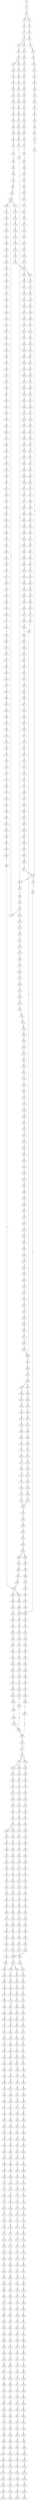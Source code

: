 strict digraph  {
	S0 -> S1 [ label = G ];
	S1 -> S2 [ label = C ];
	S2 -> S3 [ label = G ];
	S2 -> S4 [ label = T ];
	S3 -> S5 [ label = T ];
	S4 -> S6 [ label = T ];
	S5 -> S7 [ label = C ];
	S6 -> S8 [ label = C ];
	S7 -> S9 [ label = G ];
	S8 -> S10 [ label = G ];
	S9 -> S11 [ label = A ];
	S9 -> S12 [ label = T ];
	S10 -> S13 [ label = A ];
	S11 -> S14 [ label = A ];
	S12 -> S15 [ label = G ];
	S13 -> S16 [ label = A ];
	S14 -> S17 [ label = C ];
	S15 -> S18 [ label = C ];
	S16 -> S19 [ label = C ];
	S17 -> S20 [ label = C ];
	S17 -> S21 [ label = A ];
	S18 -> S22 [ label = A ];
	S19 -> S23 [ label = A ];
	S20 -> S24 [ label = T ];
	S21 -> S25 [ label = C ];
	S22 -> S26 [ label = T ];
	S23 -> S27 [ label = C ];
	S24 -> S28 [ label = T ];
	S25 -> S29 [ label = C ];
	S26 -> S30 [ label = C ];
	S27 -> S31 [ label = G ];
	S28 -> S32 [ label = C ];
	S29 -> S33 [ label = C ];
	S30 -> S34 [ label = C ];
	S31 -> S35 [ label = C ];
	S32 -> S36 [ label = G ];
	S33 -> S37 [ label = G ];
	S34 -> S38 [ label = G ];
	S35 -> S39 [ label = G ];
	S36 -> S40 [ label = T ];
	S37 -> S41 [ label = T ];
	S38 -> S42 [ label = C ];
	S39 -> S43 [ label = C ];
	S40 -> S44 [ label = A ];
	S41 -> S45 [ label = A ];
	S42 -> S46 [ label = A ];
	S43 -> S47 [ label = A ];
	S44 -> S48 [ label = C ];
	S45 -> S49 [ label = C ];
	S46 -> S50 [ label = C ];
	S47 -> S51 [ label = C ];
	S48 -> S52 [ label = T ];
	S49 -> S53 [ label = G ];
	S50 -> S54 [ label = G ];
	S51 -> S55 [ label = G ];
	S52 -> S56 [ label = T ];
	S53 -> S57 [ label = T ];
	S54 -> S58 [ label = T ];
	S55 -> S59 [ label = T ];
	S56 -> S60 [ label = C ];
	S57 -> S61 [ label = C ];
	S58 -> S62 [ label = C ];
	S59 -> S63 [ label = C ];
	S60 -> S64 [ label = A ];
	S61 -> S65 [ label = C ];
	S62 -> S66 [ label = G ];
	S63 -> S67 [ label = C ];
	S64 -> S68 [ label = A ];
	S65 -> S69 [ label = A ];
	S66 -> S70 [ label = A ];
	S67 -> S71 [ label = A ];
	S68 -> S72 [ label = G ];
	S69 -> S73 [ label = G ];
	S70 -> S74 [ label = G ];
	S71 -> S75 [ label = G ];
	S72 -> S76 [ label = C ];
	S73 -> S77 [ label = C ];
	S74 -> S78 [ label = C ];
	S75 -> S79 [ label = C ];
	S76 -> S80 [ label = G ];
	S77 -> S81 [ label = G ];
	S78 -> S82 [ label = G ];
	S79 -> S83 [ label = T ];
	S79 -> S81 [ label = G ];
	S80 -> S84 [ label = A ];
	S81 -> S85 [ label = A ];
	S82 -> S86 [ label = A ];
	S83 -> S87 [ label = T ];
	S84 -> S88 [ label = G ];
	S85 -> S89 [ label = G ];
	S86 -> S90 [ label = G ];
	S87 -> S91 [ label = C ];
	S88 -> S92 [ label = T ];
	S89 -> S93 [ label = T ];
	S90 -> S94 [ label = T ];
	S91 -> S95 [ label = A ];
	S92 -> S96 [ label = C ];
	S93 -> S97 [ label = C ];
	S94 -> S98 [ label = C ];
	S95 -> S99 [ label = C ];
	S96 -> S100 [ label = C ];
	S97 -> S101 [ label = C ];
	S97 -> S102 [ label = T ];
	S98 -> S103 [ label = G ];
	S99 -> S104 [ label = G ];
	S100 -> S105 [ label = C ];
	S101 -> S105 [ label = C ];
	S102 -> S106 [ label = C ];
	S103 -> S107 [ label = A ];
	S104 -> S108 [ label = C ];
	S105 -> S109 [ label = T ];
	S105 -> S110 [ label = G ];
	S106 -> S111 [ label = G ];
	S107 -> S112 [ label = A ];
	S108 -> S113 [ label = C ];
	S109 -> S114 [ label = C ];
	S110 -> S115 [ label = C ];
	S111 -> S116 [ label = T ];
	S112 -> S117 [ label = C ];
	S113 -> S118 [ label = C ];
	S114 -> S119 [ label = C ];
	S115 -> S120 [ label = C ];
	S116 -> S121 [ label = C ];
	S117 -> S122 [ label = C ];
	S118 -> S123 [ label = T ];
	S119 -> S124 [ label = G ];
	S120 -> S125 [ label = T ];
	S121 -> S126 [ label = T ];
	S122 -> S127 [ label = T ];
	S123 -> S128 [ label = T ];
	S124 -> S129 [ label = G ];
	S125 -> S130 [ label = G ];
	S126 -> S131 [ label = G ];
	S127 -> S132 [ label = G ];
	S128 -> S133 [ label = C ];
	S129 -> S134 [ label = T ];
	S130 -> S135 [ label = T ];
	S131 -> S136 [ label = T ];
	S132 -> S137 [ label = T ];
	S133 -> S138 [ label = A ];
	S134 -> S139 [ label = C ];
	S135 -> S140 [ label = C ];
	S136 -> S141 [ label = T ];
	S137 -> S142 [ label = C ];
	S138 -> S143 [ label = T ];
	S139 -> S144 [ label = T ];
	S140 -> S145 [ label = G ];
	S141 -> S146 [ label = C ];
	S142 -> S147 [ label = G ];
	S143 -> S148 [ label = C ];
	S144 -> S149 [ label = G ];
	S145 -> S150 [ label = C ];
	S146 -> S151 [ label = C ];
	S147 -> S152 [ label = C ];
	S148 -> S153 [ label = C ];
	S149 -> S154 [ label = G ];
	S150 -> S155 [ label = G ];
	S151 -> S156 [ label = G ];
	S152 -> S157 [ label = G ];
	S153 -> S158 [ label = A ];
	S154 -> S159 [ label = A ];
	S155 -> S160 [ label = C ];
	S156 -> S161 [ label = T ];
	S157 -> S160 [ label = C ];
	S158 -> S162 [ label = G ];
	S159 -> S163 [ label = G ];
	S160 -> S164 [ label = G ];
	S160 -> S165 [ label = A ];
	S161 -> S166 [ label = G ];
	S162 -> S167 [ label = A ];
	S163 -> S168 [ label = G ];
	S164 -> S169 [ label = A ];
	S165 -> S170 [ label = A ];
	S166 -> S171 [ label = G ];
	S167 -> S172 [ label = A ];
	S168 -> S173 [ label = G ];
	S169 -> S174 [ label = G ];
	S170 -> S175 [ label = C ];
	S171 -> S176 [ label = C ];
	S172 -> S177 [ label = C ];
	S173 -> S178 [ label = T ];
	S174 -> S179 [ label = C ];
	S175 -> S180 [ label = C ];
	S176 -> S181 [ label = C ];
	S177 -> S182 [ label = C ];
	S178 -> S183 [ label = G ];
	S179 -> S184 [ label = A ];
	S180 -> S185 [ label = C ];
	S181 -> S186 [ label = C ];
	S182 -> S187 [ label = A ];
	S182 -> S188 [ label = G ];
	S183 -> S189 [ label = T ];
	S184 -> S190 [ label = G ];
	S185 -> S191 [ label = G ];
	S186 -> S192 [ label = G ];
	S187 -> S193 [ label = G ];
	S187 -> S194 [ label = C ];
	S188 -> S195 [ label = G ];
	S189 -> S196 [ label = T ];
	S190 -> S197 [ label = T ];
	S191 -> S198 [ label = T ];
	S192 -> S199 [ label = T ];
	S193 -> S200 [ label = A ];
	S194 -> S201 [ label = C ];
	S195 -> S202 [ label = A ];
	S196 -> S203 [ label = C ];
	S197 -> S204 [ label = G ];
	S198 -> S205 [ label = A ];
	S199 -> S206 [ label = C ];
	S200 -> S207 [ label = C ];
	S201 -> S208 [ label = A ];
	S202 -> S209 [ label = C ];
	S203 -> S210 [ label = C ];
	S204 -> S211 [ label = C ];
	S205 -> S212 [ label = C ];
	S206 -> S213 [ label = C ];
	S207 -> S214 [ label = T ];
	S208 -> S215 [ label = C ];
	S209 -> S216 [ label = G ];
	S210 -> S217 [ label = A ];
	S211 -> S218 [ label = A ];
	S212 -> S219 [ label = A ];
	S213 -> S220 [ label = A ];
	S214 -> S221 [ label = C ];
	S215 -> S222 [ label = C ];
	S216 -> S223 [ label = C ];
	S217 -> S224 [ label = G ];
	S218 -> S225 [ label = A ];
	S219 -> S226 [ label = G ];
	S220 -> S227 [ label = G ];
	S221 -> S228 [ label = C ];
	S222 -> S229 [ label = C ];
	S223 -> S230 [ label = C ];
	S224 -> S231 [ label = C ];
	S225 -> S232 [ label = C ];
	S226 -> S233 [ label = C ];
	S227 -> S234 [ label = T ];
	S228 -> S235 [ label = C ];
	S229 -> S236 [ label = C ];
	S230 -> S237 [ label = C ];
	S231 -> S238 [ label = A ];
	S232 -> S239 [ label = A ];
	S233 -> S240 [ label = A ];
	S234 -> S241 [ label = A ];
	S235 -> S242 [ label = A ];
	S236 -> S243 [ label = T ];
	S237 -> S244 [ label = A ];
	S238 -> S245 [ label = G ];
	S239 -> S246 [ label = G ];
	S240 -> S247 [ label = G ];
	S241 -> S248 [ label = G ];
	S242 -> S249 [ label = T ];
	S243 -> S250 [ label = T ];
	S244 -> S251 [ label = T ];
	S245 -> S252 [ label = A ];
	S246 -> S253 [ label = C ];
	S247 -> S254 [ label = G ];
	S248 -> S255 [ label = C ];
	S249 -> S256 [ label = C ];
	S250 -> S257 [ label = C ];
	S251 -> S258 [ label = C ];
	S252 -> S259 [ label = T ];
	S253 -> S260 [ label = T ];
	S254 -> S261 [ label = T ];
	S255 -> S262 [ label = T ];
	S256 -> S263 [ label = T ];
	S257 -> S264 [ label = C ];
	S257 -> S265 [ label = G ];
	S258 -> S266 [ label = G ];
	S259 -> S267 [ label = A ];
	S260 -> S268 [ label = A ];
	S261 -> S269 [ label = G ];
	S262 -> S270 [ label = C ];
	S263 -> S271 [ label = G ];
	S264 -> S272 [ label = T ];
	S265 -> S273 [ label = A ];
	S266 -> S274 [ label = T ];
	S267 -> S275 [ label = A ];
	S268 -> S276 [ label = C ];
	S269 -> S277 [ label = C ];
	S270 -> S278 [ label = C ];
	S271 -> S279 [ label = C ];
	S272 -> S280 [ label = G ];
	S273 -> S281 [ label = T ];
	S274 -> S282 [ label = C ];
	S275 -> S283 [ label = A ];
	S276 -> S284 [ label = G ];
	S277 -> S285 [ label = A ];
	S278 -> S286 [ label = A ];
	S279 -> S287 [ label = C ];
	S280 -> S288 [ label = T ];
	S281 -> S289 [ label = C ];
	S282 -> S290 [ label = C ];
	S283 -> S291 [ label = A ];
	S284 -> S292 [ label = A ];
	S285 -> S293 [ label = C ];
	S286 -> S294 [ label = C ];
	S287 -> S295 [ label = A ];
	S288 -> S296 [ label = C ];
	S289 -> S297 [ label = G ];
	S290 -> S298 [ label = T ];
	S291 -> S299 [ label = A ];
	S292 -> S300 [ label = G ];
	S293 -> S301 [ label = G ];
	S294 -> S302 [ label = C ];
	S295 -> S303 [ label = G ];
	S296 -> S304 [ label = C ];
	S297 -> S305 [ label = T ];
	S298 -> S306 [ label = C ];
	S299 -> S307 [ label = C ];
	S300 -> S308 [ label = A ];
	S301 -> S309 [ label = C ];
	S302 -> S310 [ label = G ];
	S303 -> S311 [ label = T ];
	S304 -> S312 [ label = T ];
	S305 -> S313 [ label = T ];
	S306 -> S314 [ label = T ];
	S307 -> S315 [ label = T ];
	S308 -> S316 [ label = A ];
	S309 -> S317 [ label = G ];
	S310 -> S318 [ label = G ];
	S311 -> S319 [ label = C ];
	S312 -> S320 [ label = T ];
	S313 -> S321 [ label = T ];
	S314 -> S322 [ label = T ];
	S315 -> S323 [ label = T ];
	S316 -> S324 [ label = C ];
	S317 -> S325 [ label = G ];
	S318 -> S326 [ label = A ];
	S319 -> S327 [ label = G ];
	S320 -> S328 [ label = G ];
	S321 -> S329 [ label = G ];
	S322 -> S330 [ label = C ];
	S323 -> S331 [ label = T ];
	S324 -> S332 [ label = T ];
	S325 -> S333 [ label = T ];
	S326 -> S334 [ label = C ];
	S327 -> S335 [ label = T ];
	S328 -> S336 [ label = T ];
	S329 -> S337 [ label = T ];
	S330 -> S338 [ label = T ];
	S331 -> S339 [ label = G ];
	S332 -> S340 [ label = G ];
	S333 -> S341 [ label = G ];
	S334 -> S342 [ label = G ];
	S335 -> S343 [ label = A ];
	S336 -> S344 [ label = A ];
	S337 -> S345 [ label = A ];
	S338 -> S346 [ label = C ];
	S339 -> S347 [ label = C ];
	S340 -> S348 [ label = G ];
	S341 -> S349 [ label = C ];
	S342 -> S350 [ label = T ];
	S343 -> S351 [ label = A ];
	S344 -> S352 [ label = G ];
	S345 -> S353 [ label = G ];
	S346 -> S354 [ label = G ];
	S347 -> S355 [ label = C ];
	S348 -> S356 [ label = C ];
	S349 -> S357 [ label = C ];
	S350 -> S358 [ label = C ];
	S351 -> S359 [ label = G ];
	S352 -> S360 [ label = G ];
	S353 -> S361 [ label = G ];
	S354 -> S362 [ label = G ];
	S355 -> S363 [ label = G ];
	S356 -> S364 [ label = G ];
	S357 -> S365 [ label = G ];
	S358 -> S366 [ label = G ];
	S359 -> S367 [ label = A ];
	S360 -> S368 [ label = A ];
	S361 -> S369 [ label = A ];
	S362 -> S370 [ label = A ];
	S363 -> S371 [ label = T ];
	S364 -> S372 [ label = C ];
	S365 -> S373 [ label = C ];
	S366 -> S374 [ label = T ];
	S367 -> S375 [ label = C ];
	S368 -> S376 [ label = G ];
	S369 -> S377 [ label = A ];
	S370 -> S378 [ label = G ];
	S371 -> S379 [ label = A ];
	S372 -> S380 [ label = A ];
	S373 -> S381 [ label = A ];
	S374 -> S382 [ label = G ];
	S375 -> S383 [ label = G ];
	S376 -> S384 [ label = A ];
	S377 -> S385 [ label = A ];
	S378 -> S386 [ label = A ];
	S379 -> S387 [ label = G ];
	S380 -> S388 [ label = G ];
	S381 -> S389 [ label = A ];
	S382 -> S390 [ label = A ];
	S383 -> S391 [ label = G ];
	S384 -> S392 [ label = G ];
	S385 -> S393 [ label = G ];
	S386 -> S394 [ label = G ];
	S387 -> S395 [ label = C ];
	S388 -> S396 [ label = C ];
	S389 -> S397 [ label = C ];
	S390 -> S398 [ label = C ];
	S391 -> S399 [ label = C ];
	S392 -> S400 [ label = G ];
	S393 -> S401 [ label = G ];
	S394 -> S402 [ label = G ];
	S395 -> S403 [ label = C ];
	S396 -> S404 [ label = G ];
	S397 -> S405 [ label = C ];
	S398 -> S406 [ label = C ];
	S399 -> S407 [ label = T ];
	S400 -> S408 [ label = T ];
	S401 -> S409 [ label = T ];
	S402 -> S410 [ label = T ];
	S403 -> S411 [ label = G ];
	S404 -> S412 [ label = G ];
	S405 -> S413 [ label = A ];
	S406 -> S414 [ label = G ];
	S407 -> S415 [ label = C ];
	S408 -> S416 [ label = C ];
	S409 -> S417 [ label = C ];
	S410 -> S418 [ label = C ];
	S411 -> S419 [ label = G ];
	S412 -> S420 [ label = G ];
	S413 -> S421 [ label = G ];
	S414 -> S422 [ label = G ];
	S415 -> S423 [ label = T ];
	S416 -> S424 [ label = C ];
	S417 -> S425 [ label = C ];
	S418 -> S424 [ label = C ];
	S419 -> S426 [ label = T ];
	S420 -> S427 [ label = T ];
	S421 -> S428 [ label = T ];
	S422 -> S429 [ label = T ];
	S423 -> S430 [ label = C ];
	S424 -> S431 [ label = C ];
	S425 -> S432 [ label = C ];
	S426 -> S433 [ label = G ];
	S427 -> S434 [ label = G ];
	S428 -> S435 [ label = C ];
	S429 -> S436 [ label = C ];
	S430 -> S437 [ label = G ];
	S431 -> S438 [ label = A ];
	S431 -> S439 [ label = G ];
	S432 -> S440 [ label = G ];
	S433 -> S441 [ label = A ];
	S434 -> S442 [ label = C ];
	S435 -> S443 [ label = G ];
	S436 -> S444 [ label = G ];
	S437 -> S445 [ label = A ];
	S438 -> S446 [ label = G ];
	S439 -> S447 [ label = G ];
	S440 -> S448 [ label = A ];
	S441 -> S449 [ label = C ];
	S442 -> S450 [ label = C ];
	S443 -> S451 [ label = C ];
	S444 -> S452 [ label = C ];
	S445 -> S453 [ label = A ];
	S446 -> S454 [ label = A ];
	S447 -> S455 [ label = A ];
	S448 -> S456 [ label = A ];
	S449 -> S457 [ label = G ];
	S450 -> S458 [ label = G ];
	S451 -> S459 [ label = G ];
	S452 -> S460 [ label = G ];
	S453 -> S461 [ label = G ];
	S454 -> S462 [ label = G ];
	S455 -> S463 [ label = G ];
	S456 -> S464 [ label = G ];
	S457 -> S465 [ label = T ];
	S458 -> S466 [ label = C ];
	S459 -> S467 [ label = C ];
	S460 -> S468 [ label = T ];
	S461 -> S469 [ label = T ];
	S462 -> S470 [ label = C ];
	S463 -> S471 [ label = G ];
	S464 -> S472 [ label = T ];
	S465 -> S473 [ label = G ];
	S466 -> S474 [ label = C ];
	S467 -> S475 [ label = A ];
	S468 -> S476 [ label = A ];
	S469 -> S477 [ label = C ];
	S470 -> S478 [ label = C ];
	S471 -> S479 [ label = C ];
	S472 -> S480 [ label = C ];
	S473 -> S481 [ label = G ];
	S474 -> S482 [ label = G ];
	S475 -> S483 [ label = G ];
	S476 -> S484 [ label = G ];
	S477 -> S485 [ label = G ];
	S478 -> S486 [ label = A ];
	S479 -> S487 [ label = G ];
	S480 -> S488 [ label = G ];
	S481 -> S489 [ label = G ];
	S482 -> S490 [ label = G ];
	S483 -> S491 [ label = C ];
	S484 -> S492 [ label = C ];
	S485 -> S493 [ label = C ];
	S486 -> S494 [ label = C ];
	S487 -> S495 [ label = T ];
	S488 -> S496 [ label = A ];
	S489 -> S497 [ label = T ];
	S490 -> S498 [ label = T ];
	S491 -> S499 [ label = C ];
	S492 -> S500 [ label = C ];
	S493 -> S501 [ label = G ];
	S494 -> S502 [ label = G ];
	S495 -> S503 [ label = G ];
	S496 -> S504 [ label = G ];
	S497 -> S505 [ label = A ];
	S498 -> S506 [ label = G ];
	S499 -> S507 [ label = G ];
	S500 -> S508 [ label = G ];
	S501 -> S509 [ label = G ];
	S502 -> S510 [ label = G ];
	S503 -> S511 [ label = G ];
	S504 -> S512 [ label = G ];
	S505 -> S513 [ label = C ];
	S506 -> S514 [ label = G ];
	S507 -> S515 [ label = G ];
	S508 -> S516 [ label = C ];
	S509 -> S517 [ label = C ];
	S510 -> S518 [ label = T ];
	S511 -> S519 [ label = T ];
	S512 -> S520 [ label = T ];
	S513 -> S521 [ label = T ];
	S514 -> S522 [ label = T ];
	S515 -> S523 [ label = T ];
	S516 -> S524 [ label = T ];
	S517 -> S525 [ label = T ];
	S518 -> S526 [ label = T ];
	S519 -> S527 [ label = A ];
	S520 -> S528 [ label = A ];
	S521 -> S529 [ label = A ];
	S522 -> S530 [ label = G ];
	S523 -> S531 [ label = G ];
	S524 -> S532 [ label = G ];
	S525 -> S533 [ label = A ];
	S526 -> S534 [ label = A ];
	S527 -> S535 [ label = T ];
	S528 -> S536 [ label = T ];
	S529 -> S537 [ label = T ];
	S530 -> S538 [ label = G ];
	S531 -> S539 [ label = G ];
	S532 -> S540 [ label = G ];
	S533 -> S541 [ label = T ];
	S534 -> S542 [ label = C ];
	S535 -> S543 [ label = G ];
	S536 -> S544 [ label = A ];
	S537 -> S545 [ label = T ];
	S538 -> S546 [ label = A ];
	S539 -> S547 [ label = A ];
	S540 -> S548 [ label = A ];
	S541 -> S549 [ label = A ];
	S542 -> S550 [ label = T ];
	S543 -> S551 [ label = A ];
	S544 -> S552 [ label = A ];
	S545 -> S553 [ label = G ];
	S546 -> S554 [ label = A ];
	S547 -> S555 [ label = A ];
	S548 -> S556 [ label = A ];
	S549 -> S557 [ label = G ];
	S550 -> S558 [ label = G ];
	S551 -> S559 [ label = G ];
	S552 -> S560 [ label = G ];
	S553 -> S561 [ label = G ];
	S554 -> S562 [ label = C ];
	S555 -> S563 [ label = G ];
	S556 -> S564 [ label = G ];
	S557 -> S565 [ label = T ];
	S558 -> S566 [ label = C ];
	S559 -> S567 [ label = C ];
	S560 -> S568 [ label = T ];
	S561 -> S569 [ label = A ];
	S562 -> S570 [ label = C ];
	S563 -> S571 [ label = A ];
	S564 -> S572 [ label = A ];
	S565 -> S573 [ label = A ];
	S566 -> S574 [ label = A ];
	S567 -> S575 [ label = G ];
	S568 -> S576 [ label = C ];
	S569 -> S577 [ label = A ];
	S570 -> S578 [ label = T ];
	S571 -> S579 [ label = A ];
	S572 -> S580 [ label = A ];
	S573 -> S581 [ label = G ];
	S574 -> S582 [ label = G ];
	S575 -> S583 [ label = G ];
	S576 -> S584 [ label = G ];
	S577 -> S585 [ label = C ];
	S578 -> S586 [ label = C ];
	S579 -> S587 [ label = C ];
	S580 -> S588 [ label = C ];
	S581 -> S589 [ label = C ];
	S582 -> S590 [ label = A ];
	S583 -> S591 [ label = T ];
	S584 -> S592 [ label = T ];
	S585 -> S593 [ label = G ];
	S586 -> S594 [ label = G ];
	S587 -> S595 [ label = G ];
	S588 -> S595 [ label = G ];
	S589 -> S596 [ label = C ];
	S590 -> S597 [ label = C ];
	S591 -> S598 [ label = C ];
	S592 -> S599 [ label = G ];
	S593 -> S600 [ label = G ];
	S594 -> S601 [ label = G ];
	S595 -> S602 [ label = G ];
	S596 -> S603 [ label = G ];
	S597 -> S604 [ label = G ];
	S598 -> S605 [ label = G ];
	S599 -> S606 [ label = G ];
	S600 -> S607 [ label = T ];
	S601 -> S608 [ label = C ];
	S602 -> S609 [ label = C ];
	S603 -> S610 [ label = A ];
	S604 -> S611 [ label = G ];
	S605 -> S612 [ label = C ];
	S606 -> S613 [ label = T ];
	S607 -> S614 [ label = A ];
	S608 -> S615 [ label = A ];
	S609 -> S616 [ label = A ];
	S610 -> S617 [ label = A ];
	S611 -> S618 [ label = A ];
	S612 -> S619 [ label = A ];
	S613 -> S620 [ label = A ];
	S614 -> S621 [ label = C ];
	S615 -> S622 [ label = C ];
	S616 -> S623 [ label = C ];
	S617 -> S624 [ label = A ];
	S618 -> S625 [ label = C ];
	S619 -> S626 [ label = C ];
	S620 -> S627 [ label = C ];
	S621 -> S628 [ label = G ];
	S622 -> S629 [ label = G ];
	S623 -> S630 [ label = C ];
	S623 -> S631 [ label = T ];
	S624 -> S632 [ label = C ];
	S625 -> S633 [ label = A ];
	S626 -> S634 [ label = G ];
	S627 -> S635 [ label = C ];
	S628 -> S636 [ label = A ];
	S629 -> S637 [ label = C ];
	S630 -> S638 [ label = G ];
	S631 -> S639 [ label = G ];
	S632 -> S640 [ label = C ];
	S633 -> S641 [ label = C ];
	S634 -> S642 [ label = C ];
	S635 -> S643 [ label = G ];
	S636 -> S644 [ label = A ];
	S637 -> S645 [ label = G ];
	S638 -> S646 [ label = G ];
	S639 -> S647 [ label = G ];
	S640 -> S648 [ label = C ];
	S641 -> S649 [ label = A ];
	S642 -> S650 [ label = G ];
	S643 -> S651 [ label = G ];
	S644 -> S652 [ label = G ];
	S645 -> S653 [ label = C ];
	S646 -> S654 [ label = G ];
	S647 -> S655 [ label = G ];
	S648 -> S656 [ label = C ];
	S649 -> S657 [ label = C ];
	S650 -> S658 [ label = C ];
	S651 -> S659 [ label = T ];
	S652 -> S660 [ label = A ];
	S653 -> S661 [ label = G ];
	S654 -> S662 [ label = A ];
	S655 -> S663 [ label = A ];
	S656 -> S664 [ label = G ];
	S657 -> S665 [ label = C ];
	S658 -> S666 [ label = G ];
	S659 -> S667 [ label = G ];
	S660 -> S668 [ label = A ];
	S661 -> S669 [ label = C ];
	S662 -> S670 [ label = A ];
	S663 -> S671 [ label = A ];
	S664 -> S672 [ label = A ];
	S665 -> S673 [ label = T ];
	S666 -> S674 [ label = G ];
	S667 -> S675 [ label = G ];
	S668 -> S676 [ label = G ];
	S669 -> S677 [ label = G ];
	S670 -> S678 [ label = T ];
	S671 -> S679 [ label = C ];
	S672 -> S680 [ label = C ];
	S673 -> S681 [ label = C ];
	S674 -> S682 [ label = C ];
	S675 -> S683 [ label = T ];
	S676 -> S684 [ label = T ];
	S677 -> S685 [ label = T ];
	S678 -> S686 [ label = T ];
	S679 -> S687 [ label = T ];
	S680 -> S688 [ label = T ];
	S681 -> S689 [ label = T ];
	S682 -> S690 [ label = T ];
	S683 -> S691 [ label = T ];
	S684 -> S692 [ label = G ];
	S685 -> S693 [ label = C ];
	S686 -> S694 [ label = G ];
	S687 -> S695 [ label = G ];
	S688 -> S696 [ label = A ];
	S689 -> S697 [ label = A ];
	S690 -> S698 [ label = G ];
	S691 -> S699 [ label = A ];
	S692 -> S700 [ label = T ];
	S693 -> S701 [ label = G ];
	S694 -> S702 [ label = A ];
	S695 -> S703 [ label = G ];
	S696 -> S704 [ label = G ];
	S697 -> S705 [ label = G ];
	S698 -> S706 [ label = G ];
	S699 -> S707 [ label = G ];
	S700 -> S708 [ label = C ];
	S701 -> S709 [ label = A ];
	S702 -> S710 [ label = A ];
	S703 -> S711 [ label = A ];
	S704 -> S712 [ label = A ];
	S705 -> S713 [ label = A ];
	S706 -> S714 [ label = A ];
	S707 -> S715 [ label = A ];
	S708 -> S716 [ label = C ];
	S709 -> S717 [ label = C ];
	S710 -> S718 [ label = C ];
	S711 -> S719 [ label = C ];
	S712 -> S720 [ label = A ];
	S713 -> S721 [ label = A ];
	S714 -> S722 [ label = A ];
	S715 -> S723 [ label = A ];
	S716 -> S724 [ label = T ];
	S717 -> S725 [ label = G ];
	S718 -> S726 [ label = C ];
	S719 -> S727 [ label = C ];
	S720 -> S728 [ label = T ];
	S721 -> S729 [ label = C ];
	S722 -> S730 [ label = T ];
	S723 -> S731 [ label = G ];
	S724 -> S732 [ label = G ];
	S725 -> S733 [ label = C ];
	S726 -> S734 [ label = C ];
	S727 -> S735 [ label = C ];
	S728 -> S736 [ label = C ];
	S729 -> S737 [ label = G ];
	S730 -> S738 [ label = G ];
	S731 -> S739 [ label = G ];
	S732 -> S740 [ label = G ];
	S733 -> S741 [ label = G ];
	S734 -> S742 [ label = G ];
	S735 -> S743 [ label = G ];
	S736 -> S744 [ label = G ];
	S737 -> S745 [ label = A ];
	S738 -> S746 [ label = G ];
	S739 -> S747 [ label = G ];
	S740 -> S748 [ label = C ];
	S741 -> S749 [ label = C ];
	S742 -> S750 [ label = T ];
	S743 -> S751 [ label = T ];
	S744 -> S752 [ label = G ];
	S745 -> S753 [ label = G ];
	S746 -> S754 [ label = G ];
	S747 -> S755 [ label = G ];
	S748 -> S756 [ label = C ];
	S749 -> S757 [ label = C ];
	S750 -> S758 [ label = C ];
	S751 -> S759 [ label = C ];
	S752 -> S760 [ label = G ];
	S753 -> S761 [ label = G ];
	S754 -> S762 [ label = G ];
	S755 -> S763 [ label = G ];
	S756 -> S764 [ label = T ];
	S757 -> S765 [ label = T ];
	S758 -> S766 [ label = T ];
	S759 -> S767 [ label = T ];
	S760 -> S768 [ label = T ];
	S761 -> S769 [ label = T ];
	S762 -> S770 [ label = T ];
	S763 -> S771 [ label = T ];
	S764 -> S772 [ label = G ];
	S765 -> S773 [ label = C ];
	S766 -> S774 [ label = C ];
	S767 -> S775 [ label = C ];
	S768 -> S776 [ label = A ];
	S769 -> S777 [ label = G ];
	S770 -> S778 [ label = C ];
	S771 -> S779 [ label = C ];
	S772 -> S780 [ label = G ];
	S773 -> S781 [ label = G ];
	S774 -> S782 [ label = G ];
	S775 -> S782 [ label = G ];
	S776 -> S783 [ label = T ];
	S777 -> S784 [ label = T ];
	S778 -> S785 [ label = C ];
	S779 -> S786 [ label = C ];
	S780 -> S787 [ label = G ];
	S781 -> S788 [ label = G ];
	S782 -> S789 [ label = G ];
	S783 -> S790 [ label = C ];
	S784 -> S791 [ label = C ];
	S785 -> S792 [ label = G ];
	S786 -> S793 [ label = G ];
	S787 -> S794 [ label = T ];
	S788 -> S795 [ label = G ];
	S789 -> S796 [ label = C ];
	S790 -> S797 [ label = C ];
	S791 -> S798 [ label = C ];
	S792 -> S799 [ label = C ];
	S793 -> S800 [ label = T ];
	S794 -> S801 [ label = C ];
	S795 -> S802 [ label = C ];
	S796 -> S803 [ label = A ];
	S797 -> S804 [ label = C ];
	S798 -> S805 [ label = C ];
	S799 -> S806 [ label = C ];
	S800 -> S807 [ label = C ];
	S801 -> S808 [ label = C ];
	S802 -> S809 [ label = T ];
	S803 -> S810 [ label = C ];
	S804 -> S811 [ label = G ];
	S805 -> S812 [ label = T ];
	S806 -> S813 [ label = G ];
	S807 -> S814 [ label = G ];
	S808 -> S815 [ label = C ];
	S809 -> S816 [ label = C ];
	S810 -> S817 [ label = C ];
	S811 -> S818 [ label = A ];
	S812 -> S819 [ label = G ];
	S813 -> S820 [ label = G ];
	S814 -> S821 [ label = G ];
	S815 -> S822 [ label = G ];
	S816 -> S823 [ label = A ];
	S817 -> S824 [ label = G ];
	S818 -> S825 [ label = A ];
	S819 -> S826 [ label = T ];
	S820 -> S827 [ label = A ];
	S821 -> S828 [ label = A ];
	S822 -> S829 [ label = A ];
	S823 -> S830 [ label = C ];
	S824 -> S831 [ label = A ];
	S825 -> S832 [ label = A ];
	S826 -> S833 [ label = C ];
	S827 -> S834 [ label = A ];
	S828 -> S835 [ label = A ];
	S829 -> S836 [ label = G ];
	S830 -> S837 [ label = G ];
	S831 -> S838 [ label = G ];
	S831 -> S839 [ label = A ];
	S832 -> S840 [ label = G ];
	S833 -> S841 [ label = C ];
	S834 -> S842 [ label = C ];
	S835 -> S843 [ label = C ];
	S836 -> S844 [ label = T ];
	S837 -> S845 [ label = T ];
	S838 -> S846 [ label = T ];
	S839 -> S847 [ label = T ];
	S840 -> S848 [ label = T ];
	S841 -> S849 [ label = T ];
	S842 -> S850 [ label = T ];
	S843 -> S851 [ label = T ];
	S844 -> S852 [ label = C ];
	S845 -> S853 [ label = C ];
	S846 -> S854 [ label = C ];
	S847 -> S855 [ label = G ];
	S848 -> S856 [ label = G ];
	S849 -> S857 [ label = A ];
	S850 -> S858 [ label = G ];
	S851 -> S859 [ label = A ];
	S852 -> S860 [ label = C ];
	S853 -> S861 [ label = C ];
	S854 -> S862 [ label = C ];
	S855 -> S863 [ label = T ];
	S856 -> S864 [ label = T ];
	S857 -> S865 [ label = C ];
	S858 -> S866 [ label = C ];
	S859 -> S867 [ label = C ];
	S860 -> S868 [ label = A ];
	S861 -> S869 [ label = A ];
	S862 -> S870 [ label = A ];
	S863 -> S871 [ label = A ];
	S864 -> S872 [ label = C ];
	S865 -> S873 [ label = T ];
	S866 -> S874 [ label = A ];
	S867 -> S875 [ label = A ];
	S868 -> S876 [ label = G ];
	S869 -> S877 [ label = G ];
	S870 -> S876 [ label = G ];
	S871 -> S878 [ label = G ];
	S872 -> S879 [ label = G ];
	S873 -> S880 [ label = A ];
	S874 -> S881 [ label = A ];
	S875 -> S882 [ label = A ];
	S876 -> S883 [ label = T ];
	S876 -> S884 [ label = C ];
	S877 -> S79 [ label = C ];
	S878 -> S885 [ label = T ];
	S879 -> S886 [ label = T ];
	S880 -> S887 [ label = C ];
	S881 -> S888 [ label = C ];
	S882 -> S889 [ label = C ];
	S883 -> S890 [ label = A ];
	S884 -> S891 [ label = T ];
	S885 -> S892 [ label = T ];
	S886 -> S893 [ label = C ];
	S887 -> S894 [ label = C ];
	S888 -> S895 [ label = C ];
	S889 -> S896 [ label = G ];
	S890 -> S897 [ label = G ];
	S891 -> S898 [ label = T ];
	S892 -> S899 [ label = T ];
	S893 -> S900 [ label = G ];
	S894 -> S901 [ label = A ];
	S895 -> S902 [ label = A ];
	S896 -> S903 [ label = A ];
	S897 -> S904 [ label = G ];
	S898 -> S91 [ label = C ];
	S899 -> S905 [ label = C ];
	S900 -> S906 [ label = G ];
	S901 -> S907 [ label = G ];
	S902 -> S908 [ label = G ];
	S903 -> S909 [ label = A ];
	S904 -> S910 [ label = G ];
	S905 -> S911 [ label = A ];
	S906 -> S912 [ label = A ];
	S907 -> S913 [ label = G ];
	S908 -> S914 [ label = A ];
	S909 -> S915 [ label = A ];
	S910 -> S916 [ label = T ];
	S911 -> S917 [ label = C ];
	S912 -> S918 [ label = A ];
	S913 -> S919 [ label = A ];
	S914 -> S920 [ label = A ];
	S915 -> S921 [ label = A ];
	S916 -> S922 [ label = C ];
	S917 -> S923 [ label = T ];
	S918 -> S924 [ label = C ];
	S919 -> S925 [ label = G ];
	S920 -> S926 [ label = C ];
	S921 -> S927 [ label = C ];
	S922 -> S928 [ label = A ];
	S923 -> S929 [ label = C ];
	S924 -> S930 [ label = A ];
	S925 -> S931 [ label = A ];
	S926 -> S932 [ label = A ];
	S927 -> S933 [ label = A ];
	S928 -> S934 [ label = C ];
	S929 -> S935 [ label = C ];
	S930 -> S936 [ label = G ];
	S931 -> S937 [ label = G ];
	S932 -> S938 [ label = G ];
	S933 -> S939 [ label = G ];
	S934 -> S940 [ label = T ];
	S935 -> S941 [ label = T ];
	S936 -> S942 [ label = G ];
	S937 -> S943 [ label = T ];
	S938 -> S944 [ label = C ];
	S939 -> S945 [ label = A ];
	S940 -> S946 [ label = C ];
	S941 -> S947 [ label = T ];
	S942 -> S948 [ label = A ];
	S943 -> S949 [ label = C ];
	S944 -> S950 [ label = C ];
	S945 -> S951 [ label = A ];
	S946 -> S952 [ label = G ];
	S947 -> S953 [ label = T ];
	S948 -> S954 [ label = A ];
	S949 -> S955 [ label = A ];
	S950 -> S956 [ label = G ];
	S951 -> S957 [ label = G ];
	S952 -> S958 [ label = C ];
	S953 -> S959 [ label = C ];
	S954 -> S960 [ label = T ];
	S955 -> S961 [ label = G ];
	S956 -> S962 [ label = T ];
	S957 -> S963 [ label = G ];
	S958 -> S964 [ label = T ];
	S959 -> S965 [ label = A ];
	S960 -> S966 [ label = A ];
	S961 -> S967 [ label = G ];
	S962 -> S968 [ label = C ];
	S963 -> S969 [ label = G ];
	S964 -> S970 [ label = T ];
	S965 -> S971 [ label = T ];
	S966 -> S972 [ label = G ];
	S967 -> S973 [ label = A ];
	S968 -> S974 [ label = C ];
	S969 -> S975 [ label = G ];
	S970 -> S976 [ label = C ];
	S971 -> S977 [ label = C ];
	S972 -> S978 [ label = T ];
	S973 -> S979 [ label = C ];
	S974 -> S980 [ label = T ];
	S975 -> S981 [ label = T ];
	S976 -> S982 [ label = A ];
	S977 -> S983 [ label = C ];
	S978 -> S984 [ label = C ];
	S979 -> S985 [ label = C ];
	S980 -> S986 [ label = C ];
	S981 -> S987 [ label = C ];
	S982 -> S988 [ label = T ];
	S983 -> S989 [ label = A ];
	S984 -> S990 [ label = T ];
	S985 -> S991 [ label = A ];
	S986 -> S992 [ label = T ];
	S987 -> S993 [ label = T ];
	S988 -> S994 [ label = C ];
	S989 -> S995 [ label = G ];
	S990 -> S996 [ label = C ];
	S991 -> S997 [ label = G ];
	S992 -> S998 [ label = G ];
	S993 -> S999 [ label = C ];
	S994 -> S1000 [ label = C ];
	S995 -> S167 [ label = A ];
	S996 -> S1001 [ label = T ];
	S997 -> S1002 [ label = T ];
	S998 -> S1003 [ label = T ];
	S999 -> S1004 [ label = T ];
	S1000 -> S1005 [ label = A ];
	S1001 -> S1006 [ label = C ];
	S1002 -> S1007 [ label = C ];
	S1003 -> S1008 [ label = C ];
	S1004 -> S1009 [ label = C ];
	S1005 -> S162 [ label = G ];
	S1006 -> S1010 [ label = T ];
	S1007 -> S1011 [ label = T ];
	S1008 -> S1012 [ label = G ];
	S1009 -> S1013 [ label = G ];
	S1010 -> S1014 [ label = G ];
	S1011 -> S1015 [ label = C ];
	S1012 -> S1016 [ label = T ];
	S1013 -> S1017 [ label = T ];
	S1014 -> S1018 [ label = A ];
	S1015 -> S1019 [ label = T ];
	S1016 -> S1020 [ label = G ];
	S1017 -> S1021 [ label = G ];
	S1018 -> S1022 [ label = G ];
	S1019 -> S1023 [ label = G ];
	S1020 -> S1024 [ label = G ];
	S1021 -> S1025 [ label = G ];
	S1022 -> S1026 [ label = T ];
	S1023 -> S1027 [ label = T ];
	S1024 -> S1028 [ label = T ];
	S1025 -> S1029 [ label = T ];
	S1026 -> S1030 [ label = A ];
	S1027 -> S1031 [ label = A ];
	S1028 -> S1032 [ label = A ];
	S1029 -> S1033 [ label = A ];
}
